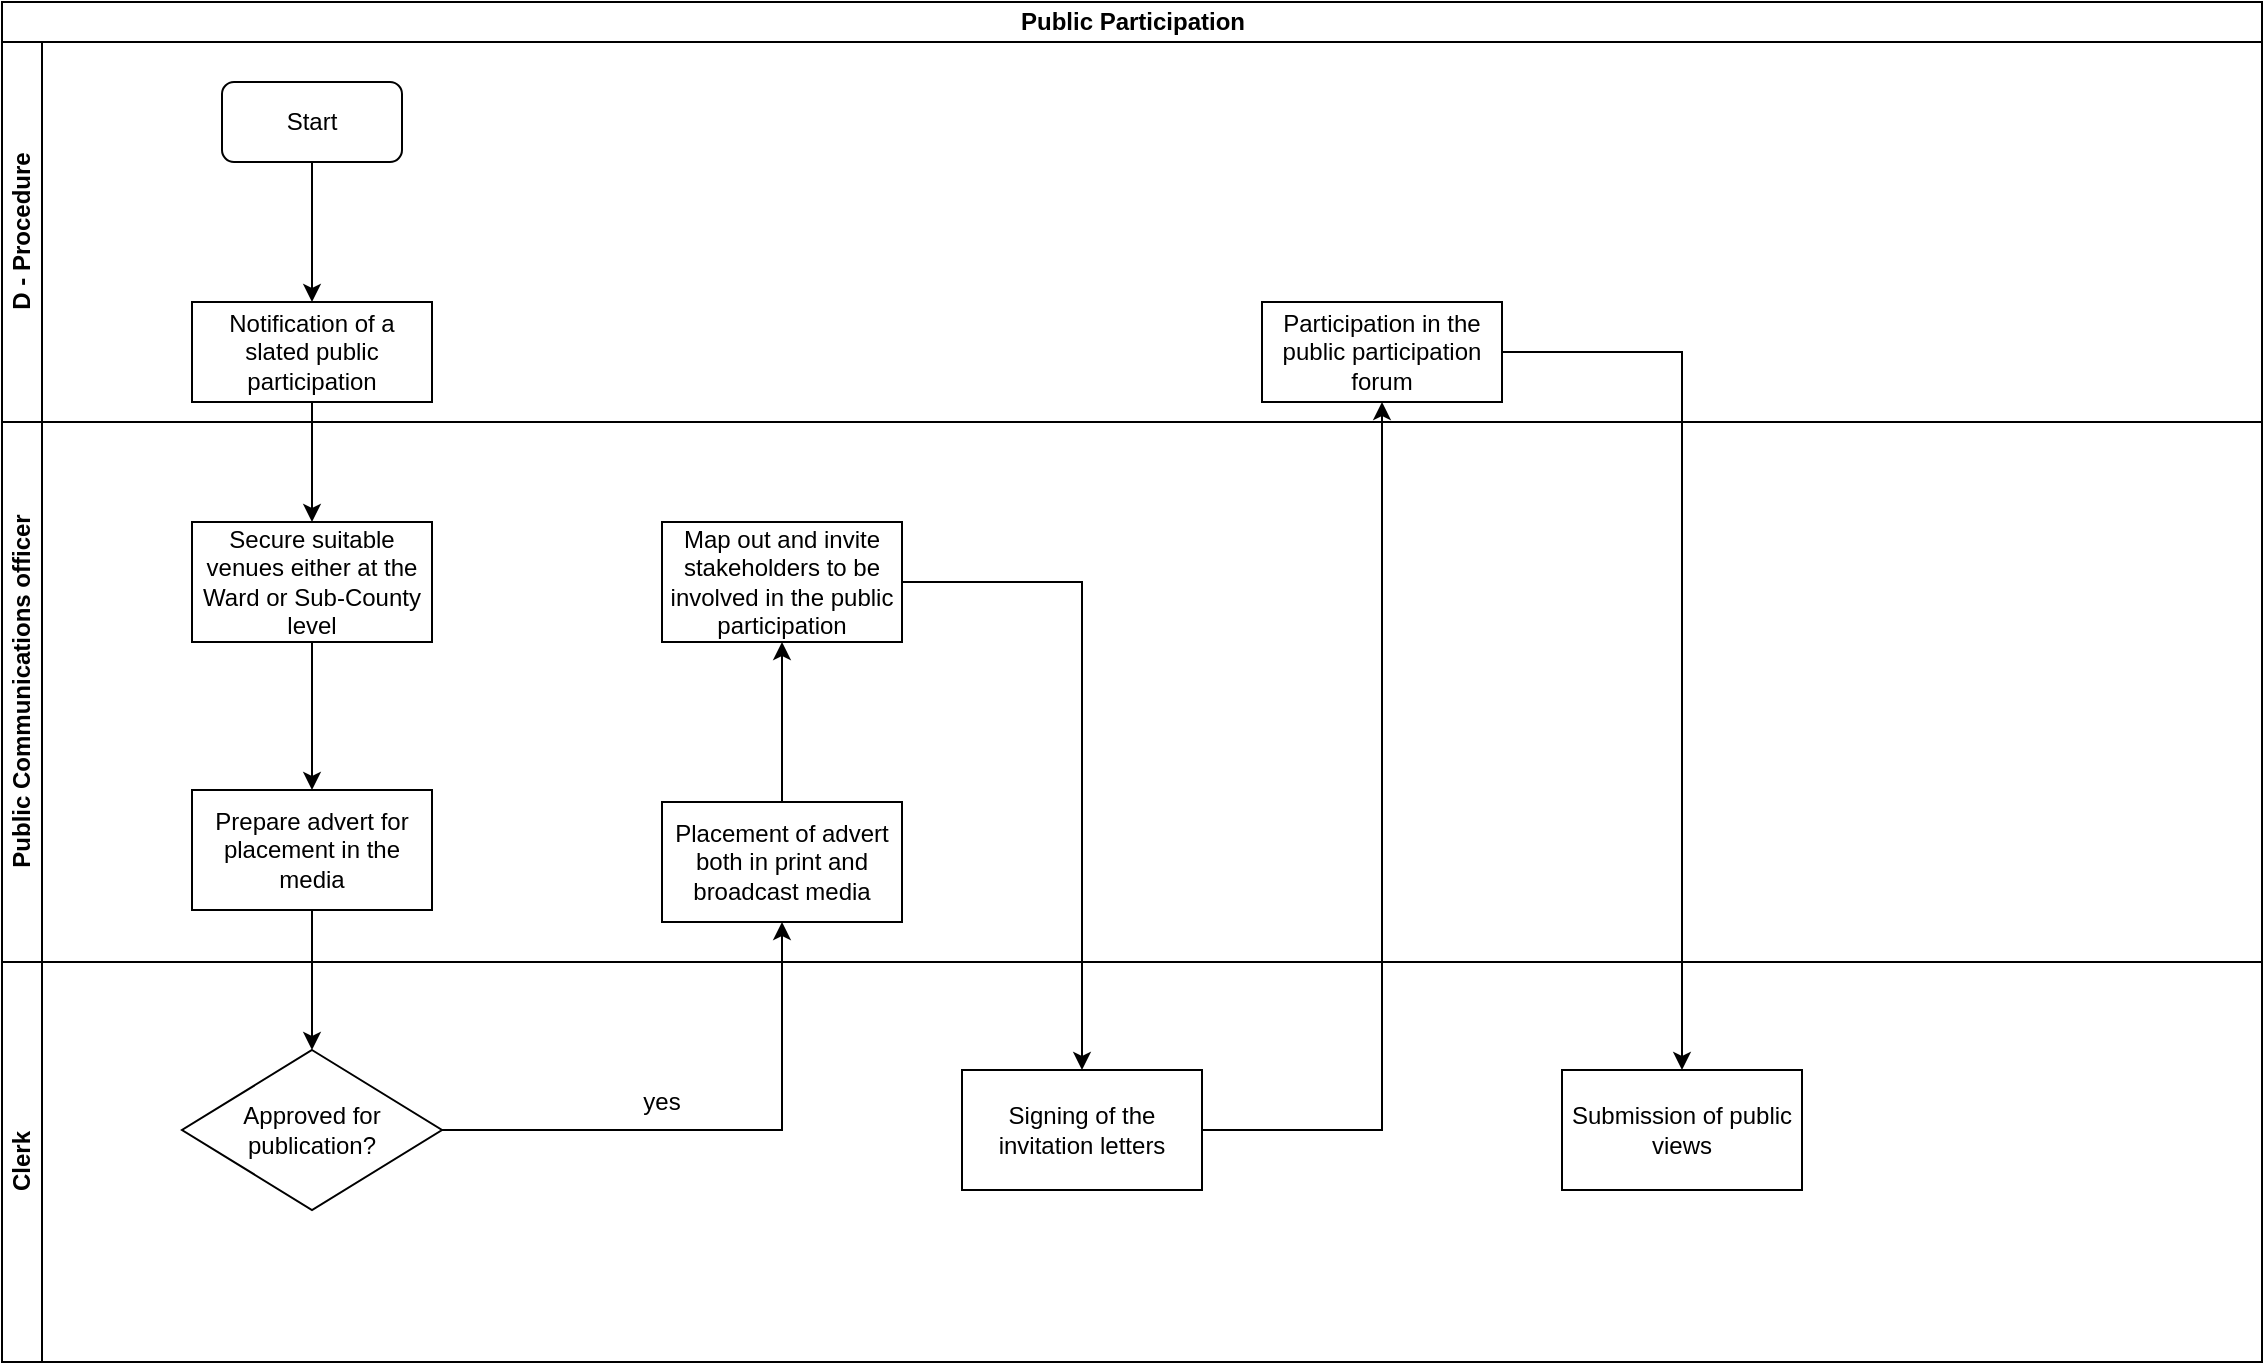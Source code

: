 <mxfile version="13.7.7" type="github">
  <diagram id="Yr2dDtMbarlw3TAMI4d1" name="Page-1">
    <mxGraphModel dx="910" dy="487" grid="1" gridSize="10" guides="1" tooltips="1" connect="1" arrows="1" fold="1" page="1" pageScale="1" pageWidth="1169" pageHeight="827" math="0" shadow="0">
      <root>
        <mxCell id="0" />
        <mxCell id="1" parent="0" />
        <mxCell id="EOaqUx-Wi2leV6GHiZhB-1" value="Public Participation" style="swimlane;html=1;childLayout=stackLayout;resizeParent=1;resizeParentMax=0;horizontal=1;startSize=20;horizontalStack=0;" vertex="1" parent="1">
          <mxGeometry x="20" y="20" width="1130" height="680" as="geometry" />
        </mxCell>
        <mxCell id="EOaqUx-Wi2leV6GHiZhB-2" value="D - Procedure" style="swimlane;html=1;startSize=20;horizontal=0;" vertex="1" parent="EOaqUx-Wi2leV6GHiZhB-1">
          <mxGeometry y="20" width="1130" height="190" as="geometry" />
        </mxCell>
        <mxCell id="EOaqUx-Wi2leV6GHiZhB-5" value="Start" style="rounded=1;whiteSpace=wrap;html=1;" vertex="1" parent="EOaqUx-Wi2leV6GHiZhB-2">
          <mxGeometry x="110" y="20" width="90" height="40" as="geometry" />
        </mxCell>
        <mxCell id="EOaqUx-Wi2leV6GHiZhB-22" value="Participation in the public participation forum" style="whiteSpace=wrap;html=1;rounded=0;" vertex="1" parent="EOaqUx-Wi2leV6GHiZhB-2">
          <mxGeometry x="630" y="130" width="120" height="50" as="geometry" />
        </mxCell>
        <mxCell id="EOaqUx-Wi2leV6GHiZhB-8" value="Notification of a slated public participation" style="rounded=0;whiteSpace=wrap;html=1;" vertex="1" parent="EOaqUx-Wi2leV6GHiZhB-2">
          <mxGeometry x="95" y="130" width="120" height="50" as="geometry" />
        </mxCell>
        <mxCell id="EOaqUx-Wi2leV6GHiZhB-7" value="" style="edgeStyle=orthogonalEdgeStyle;rounded=0;orthogonalLoop=1;jettySize=auto;html=1;entryX=0.5;entryY=0;entryDx=0;entryDy=0;" edge="1" parent="EOaqUx-Wi2leV6GHiZhB-2" source="EOaqUx-Wi2leV6GHiZhB-5" target="EOaqUx-Wi2leV6GHiZhB-8">
          <mxGeometry relative="1" as="geometry">
            <mxPoint x="155" y="130" as="targetPoint" />
          </mxGeometry>
        </mxCell>
        <mxCell id="EOaqUx-Wi2leV6GHiZhB-3" value="Public Communications officer" style="swimlane;html=1;startSize=20;horizontal=0;" vertex="1" parent="EOaqUx-Wi2leV6GHiZhB-1">
          <mxGeometry y="210" width="1130" height="270" as="geometry" />
        </mxCell>
        <mxCell id="EOaqUx-Wi2leV6GHiZhB-12" value="" style="edgeStyle=orthogonalEdgeStyle;rounded=0;orthogonalLoop=1;jettySize=auto;html=1;" edge="1" parent="EOaqUx-Wi2leV6GHiZhB-3" source="EOaqUx-Wi2leV6GHiZhB-9" target="EOaqUx-Wi2leV6GHiZhB-11">
          <mxGeometry relative="1" as="geometry" />
        </mxCell>
        <mxCell id="EOaqUx-Wi2leV6GHiZhB-9" value="Secure suitable venues either at the Ward or Sub-County level" style="whiteSpace=wrap;html=1;rounded=0;" vertex="1" parent="EOaqUx-Wi2leV6GHiZhB-3">
          <mxGeometry x="95" y="50" width="120" height="60" as="geometry" />
        </mxCell>
        <mxCell id="EOaqUx-Wi2leV6GHiZhB-11" value="Prepare advert for placement in the media" style="whiteSpace=wrap;html=1;rounded=0;" vertex="1" parent="EOaqUx-Wi2leV6GHiZhB-3">
          <mxGeometry x="95" y="184" width="120" height="60" as="geometry" />
        </mxCell>
        <mxCell id="EOaqUx-Wi2leV6GHiZhB-15" value="Placement of advert both in print and broadcast media" style="whiteSpace=wrap;html=1;rounded=0;" vertex="1" parent="EOaqUx-Wi2leV6GHiZhB-3">
          <mxGeometry x="330" y="190" width="120" height="60" as="geometry" />
        </mxCell>
        <mxCell id="EOaqUx-Wi2leV6GHiZhB-4" value="Clerk" style="swimlane;html=1;startSize=20;horizontal=0;" vertex="1" parent="EOaqUx-Wi2leV6GHiZhB-1">
          <mxGeometry y="480" width="1130" height="200" as="geometry" />
        </mxCell>
        <mxCell id="EOaqUx-Wi2leV6GHiZhB-17" value="yes" style="text;html=1;strokeColor=none;fillColor=none;align=center;verticalAlign=middle;whiteSpace=wrap;rounded=0;" vertex="1" parent="EOaqUx-Wi2leV6GHiZhB-4">
          <mxGeometry x="310" y="60" width="40" height="20" as="geometry" />
        </mxCell>
        <mxCell id="EOaqUx-Wi2leV6GHiZhB-13" value="Approved for publication?" style="rhombus;whiteSpace=wrap;html=1;rounded=0;" vertex="1" parent="EOaqUx-Wi2leV6GHiZhB-4">
          <mxGeometry x="90" y="44" width="130" height="80" as="geometry" />
        </mxCell>
        <mxCell id="EOaqUx-Wi2leV6GHiZhB-20" value="Signing of the invitation letters" style="whiteSpace=wrap;html=1;rounded=0;" vertex="1" parent="EOaqUx-Wi2leV6GHiZhB-4">
          <mxGeometry x="480" y="54" width="120" height="60" as="geometry" />
        </mxCell>
        <mxCell id="EOaqUx-Wi2leV6GHiZhB-24" value="Submission of public views" style="whiteSpace=wrap;html=1;rounded=0;" vertex="1" parent="EOaqUx-Wi2leV6GHiZhB-4">
          <mxGeometry x="780" y="54" width="120" height="60" as="geometry" />
        </mxCell>
        <mxCell id="EOaqUx-Wi2leV6GHiZhB-10" value="" style="edgeStyle=orthogonalEdgeStyle;rounded=0;orthogonalLoop=1;jettySize=auto;html=1;" edge="1" parent="EOaqUx-Wi2leV6GHiZhB-1" source="EOaqUx-Wi2leV6GHiZhB-8" target="EOaqUx-Wi2leV6GHiZhB-9">
          <mxGeometry relative="1" as="geometry" />
        </mxCell>
        <mxCell id="EOaqUx-Wi2leV6GHiZhB-14" value="" style="edgeStyle=orthogonalEdgeStyle;rounded=0;orthogonalLoop=1;jettySize=auto;html=1;" edge="1" parent="EOaqUx-Wi2leV6GHiZhB-1" source="EOaqUx-Wi2leV6GHiZhB-11" target="EOaqUx-Wi2leV6GHiZhB-13">
          <mxGeometry relative="1" as="geometry" />
        </mxCell>
        <mxCell id="EOaqUx-Wi2leV6GHiZhB-16" value="" style="edgeStyle=orthogonalEdgeStyle;rounded=0;orthogonalLoop=1;jettySize=auto;html=1;" edge="1" parent="EOaqUx-Wi2leV6GHiZhB-1" source="EOaqUx-Wi2leV6GHiZhB-13" target="EOaqUx-Wi2leV6GHiZhB-15">
          <mxGeometry relative="1" as="geometry" />
        </mxCell>
        <mxCell id="EOaqUx-Wi2leV6GHiZhB-23" value="" style="edgeStyle=orthogonalEdgeStyle;rounded=0;orthogonalLoop=1;jettySize=auto;html=1;" edge="1" parent="EOaqUx-Wi2leV6GHiZhB-1" source="EOaqUx-Wi2leV6GHiZhB-20" target="EOaqUx-Wi2leV6GHiZhB-22">
          <mxGeometry relative="1" as="geometry" />
        </mxCell>
        <mxCell id="EOaqUx-Wi2leV6GHiZhB-25" value="" style="edgeStyle=orthogonalEdgeStyle;rounded=0;orthogonalLoop=1;jettySize=auto;html=1;" edge="1" parent="EOaqUx-Wi2leV6GHiZhB-1" source="EOaqUx-Wi2leV6GHiZhB-22" target="EOaqUx-Wi2leV6GHiZhB-24">
          <mxGeometry relative="1" as="geometry" />
        </mxCell>
        <mxCell id="EOaqUx-Wi2leV6GHiZhB-21" value="" style="edgeStyle=orthogonalEdgeStyle;rounded=0;orthogonalLoop=1;jettySize=auto;html=1;" edge="1" parent="1" source="EOaqUx-Wi2leV6GHiZhB-18" target="EOaqUx-Wi2leV6GHiZhB-20">
          <mxGeometry relative="1" as="geometry" />
        </mxCell>
        <mxCell id="EOaqUx-Wi2leV6GHiZhB-18" value="Map out and invite stakeholders to be involved in the public participation" style="whiteSpace=wrap;html=1;rounded=0;" vertex="1" parent="1">
          <mxGeometry x="350" y="280" width="120" height="60" as="geometry" />
        </mxCell>
        <mxCell id="EOaqUx-Wi2leV6GHiZhB-19" value="" style="edgeStyle=orthogonalEdgeStyle;rounded=0;orthogonalLoop=1;jettySize=auto;html=1;" edge="1" parent="1" source="EOaqUx-Wi2leV6GHiZhB-15" target="EOaqUx-Wi2leV6GHiZhB-18">
          <mxGeometry relative="1" as="geometry" />
        </mxCell>
      </root>
    </mxGraphModel>
  </diagram>
</mxfile>
